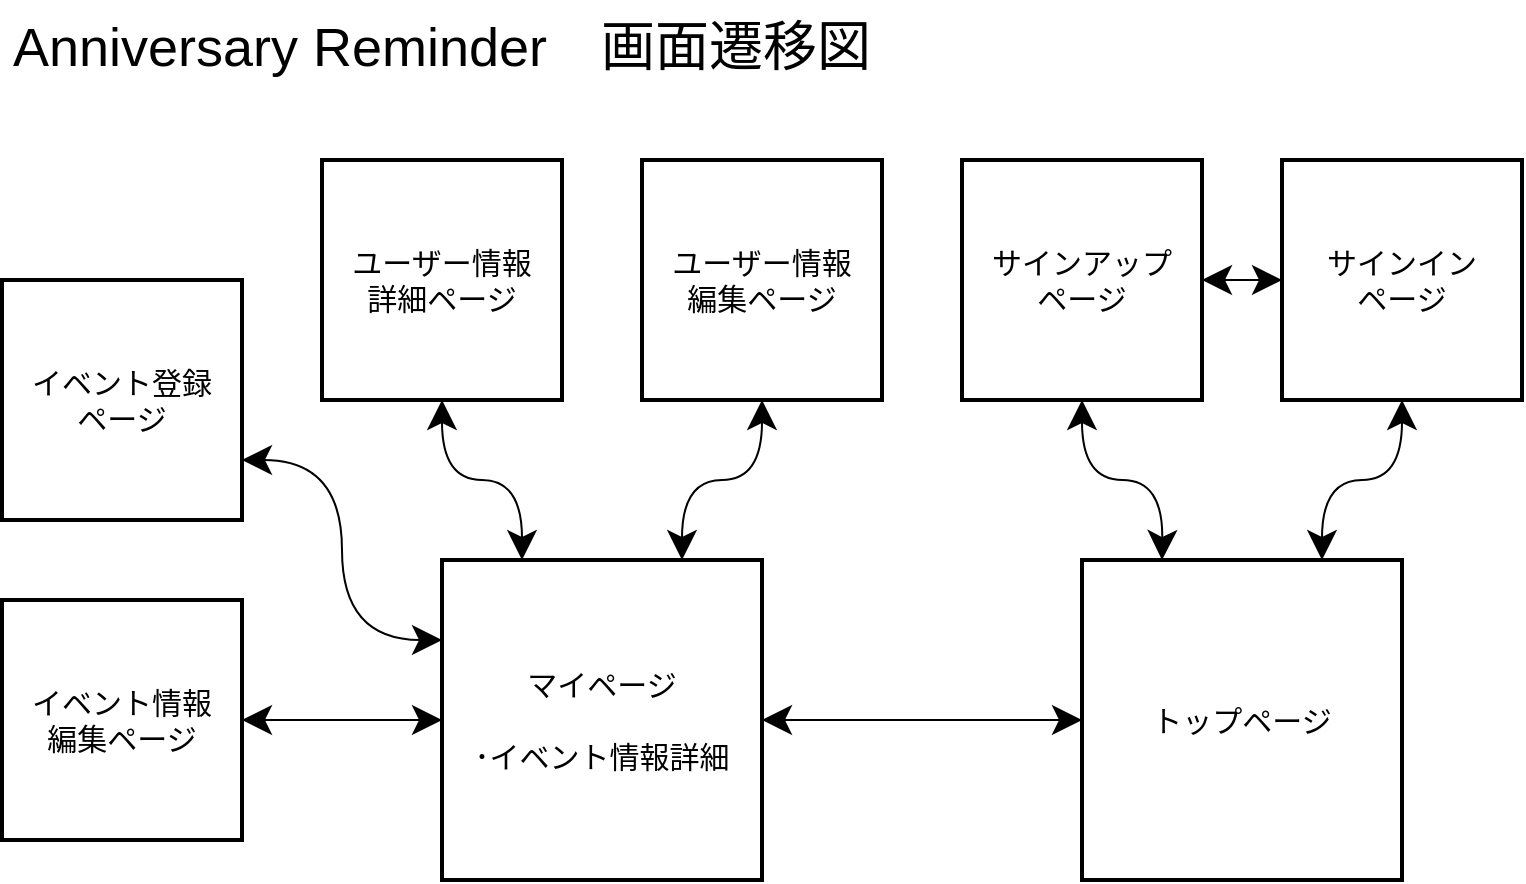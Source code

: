 <mxfile>
    <diagram id="xoH9y5_mHgNs-e37A60J" name="ページ1">
        <mxGraphModel dx="1026" dy="627" grid="1" gridSize="10" guides="1" tooltips="1" connect="1" arrows="1" fold="1" page="1" pageScale="1" pageWidth="827" pageHeight="1169" math="0" shadow="0">
            <root>
                <mxCell id="0"/>
                <mxCell id="1" parent="0"/>
                <mxCell id="5" value="トップページ" style="whiteSpace=wrap;html=1;align=center;strokeWidth=2;fontSize=15;" parent="1" vertex="1">
                    <mxGeometry x="580" y="320" width="160" height="160" as="geometry"/>
                </mxCell>
                <mxCell id="24" style="edgeStyle=orthogonalEdgeStyle;rounded=0;jumpSize=6;orthogonalLoop=1;jettySize=auto;html=1;exitX=0.5;exitY=1;exitDx=0;exitDy=0;endSize=12;startArrow=classic;startFill=1;startSize=12;fontSize=15;curved=1;" parent="1" source="7" edge="1">
                    <mxGeometry relative="1" as="geometry">
                        <mxPoint x="620" y="320" as="targetPoint"/>
                    </mxGeometry>
                </mxCell>
                <mxCell id="26" style="edgeStyle=orthogonalEdgeStyle;rounded=0;jumpSize=6;orthogonalLoop=1;jettySize=auto;html=1;exitX=1;exitY=0.5;exitDx=0;exitDy=0;entryX=0;entryY=0.5;entryDx=0;entryDy=0;endSize=12;startArrow=classic;startFill=1;startSize=12;fontSize=15;" parent="1" source="7" target="9" edge="1">
                    <mxGeometry relative="1" as="geometry"/>
                </mxCell>
                <mxCell id="7" value="サインアップ&lt;br style=&quot;font-size: 15px;&quot;&gt;ページ" style="whiteSpace=wrap;html=1;align=center;strokeWidth=2;fontSize=15;" parent="1" vertex="1">
                    <mxGeometry x="520" y="120" width="120" height="120" as="geometry"/>
                </mxCell>
                <mxCell id="25" style="edgeStyle=orthogonalEdgeStyle;rounded=0;jumpSize=6;orthogonalLoop=1;jettySize=auto;html=1;exitX=0.5;exitY=1;exitDx=0;exitDy=0;entryX=0.75;entryY=0;entryDx=0;entryDy=0;endSize=12;startArrow=classic;startFill=1;startSize=12;fontSize=15;curved=1;" parent="1" source="9" target="5" edge="1">
                    <mxGeometry relative="1" as="geometry"/>
                </mxCell>
                <mxCell id="9" value="サインイン&lt;br style=&quot;font-size: 15px;&quot;&gt;ページ" style="whiteSpace=wrap;html=1;align=center;strokeWidth=2;fontSize=15;" parent="1" vertex="1">
                    <mxGeometry x="680" y="120" width="120" height="120" as="geometry"/>
                </mxCell>
                <mxCell id="XsJBtT-vmrm3vspcudg5-36" style="edgeStyle=orthogonalEdgeStyle;curved=1;rounded=0;orthogonalLoop=1;jettySize=auto;html=1;exitX=0.5;exitY=1;exitDx=0;exitDy=0;entryX=0.25;entryY=0;entryDx=0;entryDy=0;startArrow=classic;startFill=1;endSize=12;startSize=12;" edge="1" parent="1" source="11" target="20">
                    <mxGeometry relative="1" as="geometry"/>
                </mxCell>
                <mxCell id="11" value="ユーザー情報&lt;br&gt;詳細ページ" style="whiteSpace=wrap;html=1;align=center;strokeWidth=2;fontSize=15;" parent="1" vertex="1">
                    <mxGeometry x="200" y="120" width="120" height="120" as="geometry"/>
                </mxCell>
                <mxCell id="XsJBtT-vmrm3vspcudg5-34" style="edgeStyle=orthogonalEdgeStyle;rounded=0;orthogonalLoop=1;jettySize=auto;html=1;exitX=1;exitY=0.75;exitDx=0;exitDy=0;entryX=0;entryY=0.25;entryDx=0;entryDy=0;startArrow=classic;startFill=1;curved=1;endSize=12;startSize=12;" edge="1" parent="1" source="13" target="20">
                    <mxGeometry relative="1" as="geometry"/>
                </mxCell>
                <mxCell id="13" value="イベント登録&lt;br&gt;ページ" style="whiteSpace=wrap;html=1;align=center;strokeWidth=2;fontSize=15;" parent="1" vertex="1">
                    <mxGeometry x="40" y="180" width="120" height="120" as="geometry"/>
                </mxCell>
                <mxCell id="XsJBtT-vmrm3vspcudg5-37" style="edgeStyle=orthogonalEdgeStyle;curved=1;rounded=0;orthogonalLoop=1;jettySize=auto;html=1;exitX=0.5;exitY=1;exitDx=0;exitDy=0;entryX=0.75;entryY=0;entryDx=0;entryDy=0;startArrow=classic;startFill=1;endSize=12;startSize=12;" edge="1" parent="1" source="15" target="20">
                    <mxGeometry relative="1" as="geometry"/>
                </mxCell>
                <mxCell id="15" value="ユーザー情報&lt;br style=&quot;font-size: 15px;&quot;&gt;編集ページ" style="whiteSpace=wrap;html=1;align=center;strokeWidth=2;fontSize=15;" parent="1" vertex="1">
                    <mxGeometry x="360" y="120" width="120" height="120" as="geometry"/>
                </mxCell>
                <mxCell id="27" style="edgeStyle=orthogonalEdgeStyle;rounded=0;jumpSize=6;orthogonalLoop=1;jettySize=auto;html=1;exitX=1;exitY=0.5;exitDx=0;exitDy=0;entryX=0;entryY=0.5;entryDx=0;entryDy=0;startArrow=classic;startFill=1;startSize=12;endSize=12;fontSize=15;" parent="1" source="20" target="5" edge="1">
                    <mxGeometry relative="1" as="geometry"/>
                </mxCell>
                <mxCell id="XsJBtT-vmrm3vspcudg5-35" style="edgeStyle=orthogonalEdgeStyle;curved=1;rounded=0;orthogonalLoop=1;jettySize=auto;html=1;exitX=0;exitY=0.5;exitDx=0;exitDy=0;entryX=1;entryY=0.5;entryDx=0;entryDy=0;startArrow=classic;startFill=1;endSize=12;startSize=12;" edge="1" parent="1" source="20" target="XsJBtT-vmrm3vspcudg5-33">
                    <mxGeometry relative="1" as="geometry"/>
                </mxCell>
                <mxCell id="20" value="マイページ&lt;br style=&quot;font-size: 15px&quot;&gt;&lt;br style=&quot;font-size: 15px&quot;&gt;･イベント情報詳細" style="whiteSpace=wrap;html=1;align=center;strokeWidth=2;fontSize=15;" parent="1" vertex="1">
                    <mxGeometry x="260" y="320" width="160" height="160" as="geometry"/>
                </mxCell>
                <mxCell id="21" value="Anniversary Reminder　画面遷移図" style="text;strokeColor=none;fillColor=none;spacingLeft=4;spacingRight=4;overflow=hidden;rotatable=0;points=[[0,0.5],[1,0.5]];portConstraint=eastwest;fontSize=27;align=center;strokeWidth=2;" parent="1" vertex="1">
                    <mxGeometry x="40" y="40" width="440" height="40" as="geometry"/>
                </mxCell>
                <mxCell id="XsJBtT-vmrm3vspcudg5-33" value="イベント情報&lt;br style=&quot;font-size: 15px;&quot;&gt;編集ページ" style="whiteSpace=wrap;html=1;align=center;strokeWidth=2;fontSize=15;" vertex="1" parent="1">
                    <mxGeometry x="40" y="340" width="120" height="120" as="geometry"/>
                </mxCell>
            </root>
        </mxGraphModel>
    </diagram>
</mxfile>